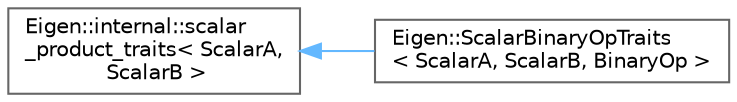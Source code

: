 digraph "Graphical Class Hierarchy"
{
 // LATEX_PDF_SIZE
  bgcolor="transparent";
  edge [fontname=Helvetica,fontsize=10,labelfontname=Helvetica,labelfontsize=10];
  node [fontname=Helvetica,fontsize=10,shape=box,height=0.2,width=0.4];
  rankdir="LR";
  Node0 [id="Node000000",label="Eigen::internal::scalar\l_product_traits\< ScalarA,\l ScalarB \>",height=0.2,width=0.4,color="grey40", fillcolor="white", style="filled",URL="$structEigen_1_1internal_1_1scalar__product__traits.html",tooltip=" "];
  Node0 -> Node1 [id="edge996_Node000000_Node000001",dir="back",color="steelblue1",style="solid",tooltip=" "];
  Node1 [id="Node000001",label="Eigen::ScalarBinaryOpTraits\l\< ScalarA, ScalarB, BinaryOp \>",height=0.2,width=0.4,color="grey40", fillcolor="white", style="filled",URL="$structEigen_1_1ScalarBinaryOpTraits.html",tooltip="Determines whether the given binary operation of two numeric types is allowed and what the scalar ret..."];
}
